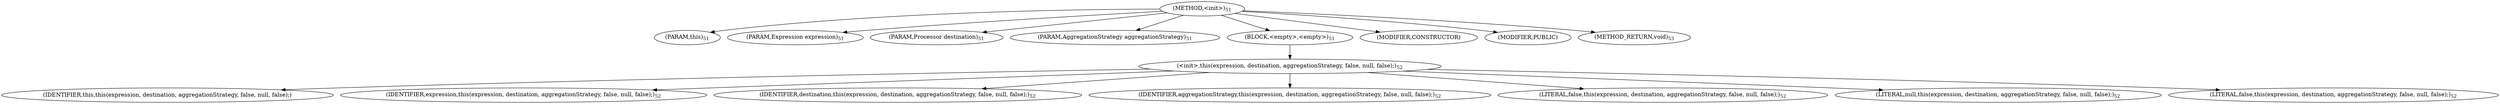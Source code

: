 digraph "&lt;init&gt;" {  
"37" [label = <(METHOD,&lt;init&gt;)<SUB>51</SUB>> ]
"4" [label = <(PARAM,this)<SUB>51</SUB>> ]
"38" [label = <(PARAM,Expression expression)<SUB>51</SUB>> ]
"39" [label = <(PARAM,Processor destination)<SUB>51</SUB>> ]
"40" [label = <(PARAM,AggregationStrategy aggregationStrategy)<SUB>51</SUB>> ]
"41" [label = <(BLOCK,&lt;empty&gt;,&lt;empty&gt;)<SUB>51</SUB>> ]
"42" [label = <(&lt;init&gt;,this(expression, destination, aggregationStrategy, false, null, false);)<SUB>52</SUB>> ]
"3" [label = <(IDENTIFIER,this,this(expression, destination, aggregationStrategy, false, null, false);)> ]
"43" [label = <(IDENTIFIER,expression,this(expression, destination, aggregationStrategy, false, null, false);)<SUB>52</SUB>> ]
"44" [label = <(IDENTIFIER,destination,this(expression, destination, aggregationStrategy, false, null, false);)<SUB>52</SUB>> ]
"45" [label = <(IDENTIFIER,aggregationStrategy,this(expression, destination, aggregationStrategy, false, null, false);)<SUB>52</SUB>> ]
"46" [label = <(LITERAL,false,this(expression, destination, aggregationStrategy, false, null, false);)<SUB>52</SUB>> ]
"47" [label = <(LITERAL,null,this(expression, destination, aggregationStrategy, false, null, false);)<SUB>52</SUB>> ]
"48" [label = <(LITERAL,false,this(expression, destination, aggregationStrategy, false, null, false);)<SUB>52</SUB>> ]
"49" [label = <(MODIFIER,CONSTRUCTOR)> ]
"50" [label = <(MODIFIER,PUBLIC)> ]
"51" [label = <(METHOD_RETURN,void)<SUB>53</SUB>> ]
  "37" -> "4" 
  "37" -> "38" 
  "37" -> "39" 
  "37" -> "40" 
  "37" -> "41" 
  "37" -> "49" 
  "37" -> "50" 
  "37" -> "51" 
  "41" -> "42" 
  "42" -> "3" 
  "42" -> "43" 
  "42" -> "44" 
  "42" -> "45" 
  "42" -> "46" 
  "42" -> "47" 
  "42" -> "48" 
}
